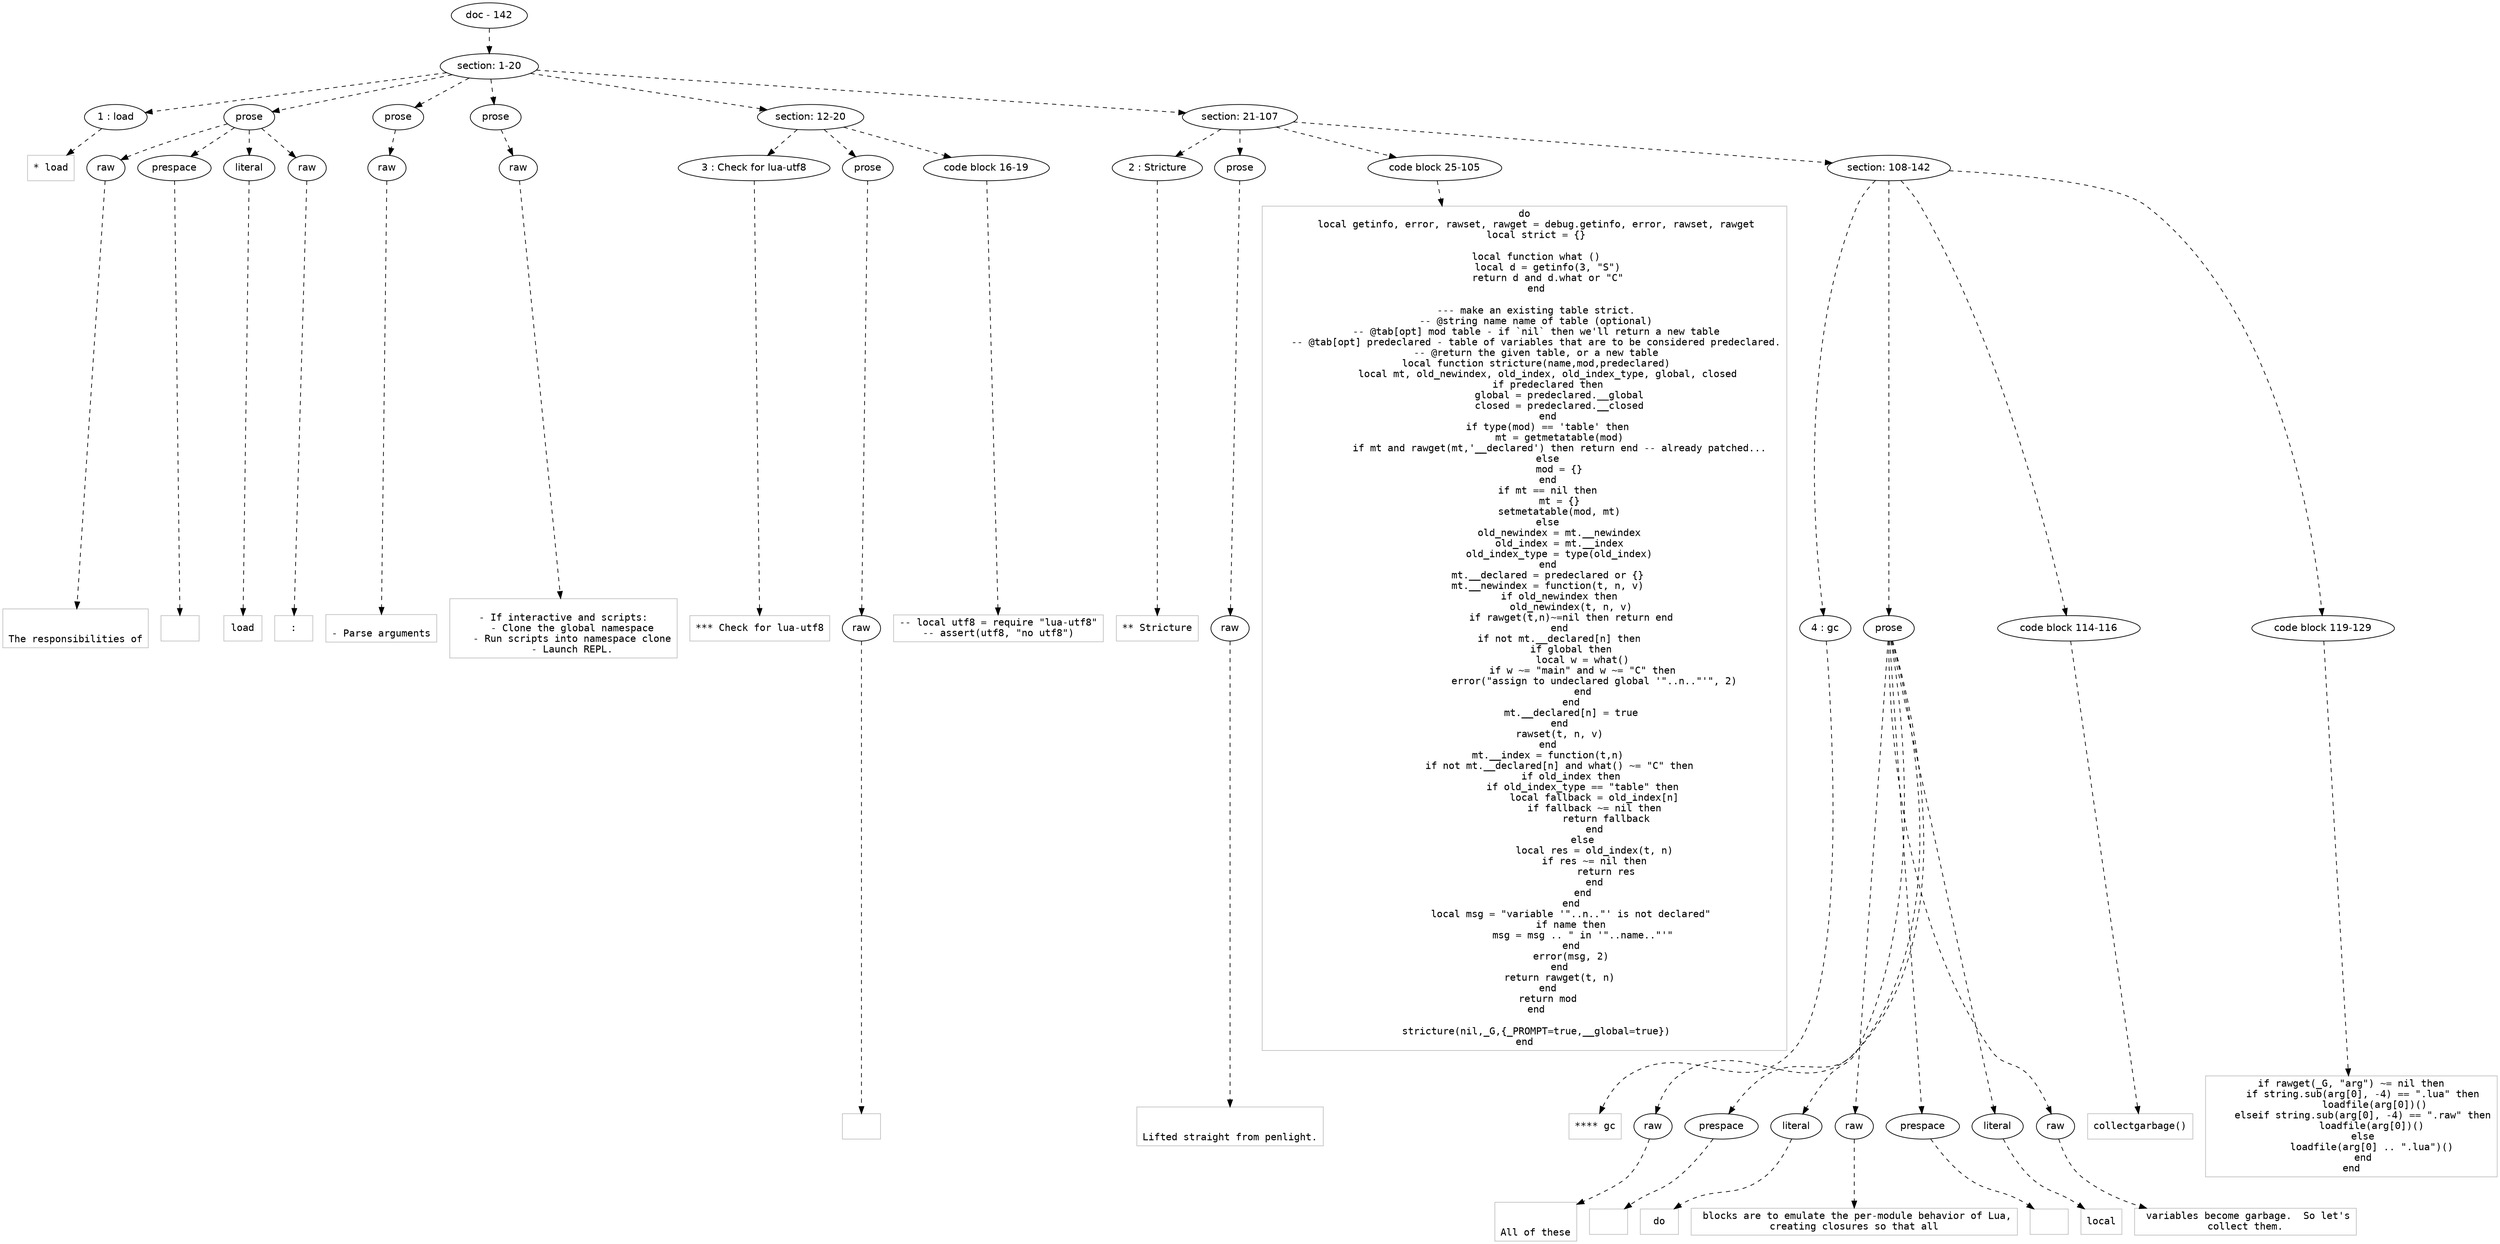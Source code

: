 digraph lpegNode {

node [fontname=Helvetica]
edge [style=dashed]

doc_0 [label="doc - 142"]


doc_0 -> { section_1}
{rank=same; section_1}

section_1 [label="section: 1-20"]


// END RANK doc_0

section_1 -> { header_2 prose_3 prose_4 prose_5 section_6 section_7}
{rank=same; header_2 prose_3 prose_4 prose_5 section_6 section_7}

header_2 [label="1 : load"]

prose_3 [label="prose"]

prose_4 [label="prose"]

prose_5 [label="prose"]

section_6 [label="section: 12-20"]

section_7 [label="section: 21-107"]


// END RANK section_1

header_2 -> leaf_8
leaf_8  [color=Gray,shape=rectangle,fontname=Inconsolata,label="* load"]
// END RANK header_2

prose_3 -> { raw_9 prespace_10 literal_11 raw_12}
{rank=same; raw_9 prespace_10 literal_11 raw_12}

raw_9 [label="raw"]

prespace_10 [label="prespace"]

literal_11 [label="literal"]

raw_12 [label="raw"]


// END RANK prose_3

raw_9 -> leaf_13
leaf_13  [color=Gray,shape=rectangle,fontname=Inconsolata,label="

The responsibilities of"]
// END RANK raw_9

prespace_10 -> leaf_14
leaf_14  [color=Gray,shape=rectangle,fontname=Inconsolata,label=" "]
// END RANK prespace_10

literal_11 -> leaf_15
leaf_15  [color=Gray,shape=rectangle,fontname=Inconsolata,label="load"]
// END RANK literal_11

raw_12 -> leaf_16
leaf_16  [color=Gray,shape=rectangle,fontname=Inconsolata,label=":
"]
// END RANK raw_12

prose_4 -> { raw_17}
{rank=same; raw_17}

raw_17 [label="raw"]


// END RANK prose_4

raw_17 -> leaf_18
leaf_18  [color=Gray,shape=rectangle,fontname=Inconsolata,label="
- Parse arguments
"]
// END RANK raw_17

prose_5 -> { raw_19}
{rank=same; raw_19}

raw_19 [label="raw"]


// END RANK prose_5

raw_19 -> leaf_20
leaf_20  [color=Gray,shape=rectangle,fontname=Inconsolata,label="
- If interactive and scripts:
   - Clone the global namespace
   - Run scripts into namespace clone
   - Launch REPL.
"]
// END RANK raw_19

section_6 -> { header_21 prose_22 codeblock_23}
{rank=same; header_21 prose_22 codeblock_23}

header_21 [label="3 : Check for lua-utf8"]

prose_22 [label="prose"]

codeblock_23 [label="code block 16-19"]


// END RANK section_6

header_21 -> leaf_24
leaf_24  [color=Gray,shape=rectangle,fontname=Inconsolata,label="*** Check for lua-utf8"]
// END RANK header_21

prose_22 -> { raw_25}
{rank=same; raw_25}

raw_25 [label="raw"]


// END RANK prose_22

raw_25 -> leaf_26
leaf_26  [color=Gray,shape=rectangle,fontname=Inconsolata,label="
"]
// END RANK raw_25

codeblock_23 -> leaf_27
leaf_27  [color=Gray,shape=rectangle,fontname=Inconsolata,label="-- local utf8 = require \"lua-utf8\"
-- assert(utf8, \"no utf8\")"]
// END RANK codeblock_23

section_7 -> { header_28 prose_29 codeblock_30 section_31}
{rank=same; header_28 prose_29 codeblock_30 section_31}

header_28 [label="2 : Stricture"]

prose_29 [label="prose"]

codeblock_30 [label="code block 25-105"]

section_31 [label="section: 108-142"]


// END RANK section_7

header_28 -> leaf_32
leaf_32  [color=Gray,shape=rectangle,fontname=Inconsolata,label="** Stricture"]
// END RANK header_28

prose_29 -> { raw_33}
{rank=same; raw_33}

raw_33 [label="raw"]


// END RANK prose_29

raw_33 -> leaf_34
leaf_34  [color=Gray,shape=rectangle,fontname=Inconsolata,label="

Lifted straight from penlight.
"]
// END RANK raw_33

codeblock_30 -> leaf_35
leaf_35  [color=Gray,shape=rectangle,fontname=Inconsolata,label="do
    local getinfo, error, rawset, rawget = debug.getinfo, error, rawset, rawget
    local strict = {}

    local function what ()
        local d = getinfo(3, \"S\")
        return d and d.what or \"C\"
    end

    --- make an existing table strict.
    -- @string name name of table (optional)
    -- @tab[opt] mod table - if `nil` then we'll return a new table
    -- @tab[opt] predeclared - table of variables that are to be considered predeclared.
    -- @return the given table, or a new table
    local function stricture(name,mod,predeclared)
        local mt, old_newindex, old_index, old_index_type, global, closed
        if predeclared then
            global = predeclared.__global
            closed = predeclared.__closed
        end
        if type(mod) == 'table' then
            mt = getmetatable(mod)
            if mt and rawget(mt,'__declared') then return end -- already patched...
        else
            mod = {}
        end
        if mt == nil then
            mt = {}
            setmetatable(mod, mt)
        else
            old_newindex = mt.__newindex
            old_index = mt.__index
            old_index_type = type(old_index)
        end
        mt.__declared = predeclared or {}
        mt.__newindex = function(t, n, v)
            if old_newindex then
                old_newindex(t, n, v)
                if rawget(t,n)~=nil then return end
            end
            if not mt.__declared[n] then
                if global then
                    local w = what()
                    if w ~= \"main\" and w ~= \"C\" then
                        error(\"assign to undeclared global '\"..n..\"'\", 2)
                    end
                end
                mt.__declared[n] = true
            end
            rawset(t, n, v)
        end
        mt.__index = function(t,n)
            if not mt.__declared[n] and what() ~= \"C\" then
                if old_index then
                    if old_index_type == \"table\" then
                        local fallback = old_index[n]
                        if fallback ~= nil then
                            return fallback
                        end
                    else
                        local res = old_index(t, n)
                        if res ~= nil then
                            return res
                        end
                    end
                end
                local msg = \"variable '\"..n..\"' is not declared\"
                if name then
                    msg = msg .. \" in '\"..name..\"'\"
                end
                error(msg, 2)
            end
            return rawget(t, n)
        end
        return mod
    end

    stricture(nil,_G,{_PROMPT=true,__global=true})
end"]
// END RANK codeblock_30

section_31 -> { header_36 prose_37 codeblock_38 codeblock_39}
{rank=same; header_36 prose_37 codeblock_38 codeblock_39}

header_36 [label="4 : gc"]

prose_37 [label="prose"]

codeblock_38 [label="code block 114-116"]

codeblock_39 [label="code block 119-129"]


// END RANK section_31

header_36 -> leaf_40
leaf_40  [color=Gray,shape=rectangle,fontname=Inconsolata,label="**** gc"]
// END RANK header_36

prose_37 -> { raw_41 prespace_42 literal_43 raw_44 prespace_45 literal_46 raw_47}
{rank=same; raw_41 prespace_42 literal_43 raw_44 prespace_45 literal_46 raw_47}

raw_41 [label="raw"]

prespace_42 [label="prespace"]

literal_43 [label="literal"]

raw_44 [label="raw"]

prespace_45 [label="prespace"]

literal_46 [label="literal"]

raw_47 [label="raw"]


// END RANK prose_37

raw_41 -> leaf_48
leaf_48  [color=Gray,shape=rectangle,fontname=Inconsolata,label="

All of these"]
// END RANK raw_41

prespace_42 -> leaf_49
leaf_49  [color=Gray,shape=rectangle,fontname=Inconsolata,label=" "]
// END RANK prespace_42

literal_43 -> leaf_50
leaf_50  [color=Gray,shape=rectangle,fontname=Inconsolata,label="do"]
// END RANK literal_43

raw_44 -> leaf_51
leaf_51  [color=Gray,shape=rectangle,fontname=Inconsolata,label=" blocks are to emulate the per-module behavior of Lua,
creating closures so that all"]
// END RANK raw_44

prespace_45 -> leaf_52
leaf_52  [color=Gray,shape=rectangle,fontname=Inconsolata,label=" "]
// END RANK prespace_45

literal_46 -> leaf_53
leaf_53  [color=Gray,shape=rectangle,fontname=Inconsolata,label="local"]
// END RANK literal_46

raw_47 -> leaf_54
leaf_54  [color=Gray,shape=rectangle,fontname=Inconsolata,label=" variables become garbage.  So let's
collect them.
"]
// END RANK raw_47

codeblock_38 -> leaf_55
leaf_55  [color=Gray,shape=rectangle,fontname=Inconsolata,label="collectgarbage()"]
// END RANK codeblock_38

codeblock_39 -> leaf_56
leaf_56  [color=Gray,shape=rectangle,fontname=Inconsolata,label="if rawget(_G, \"arg\") ~= nil then
    if string.sub(arg[0], -4) == \".lua\" then
        loadfile(arg[0])()
    elseif string.sub(arg[0], -4) == \".raw\" then
       loadfile(arg[0])()
    else
       loadfile(arg[0] .. \".lua\")()
    end
end"]
// END RANK codeblock_39


}
